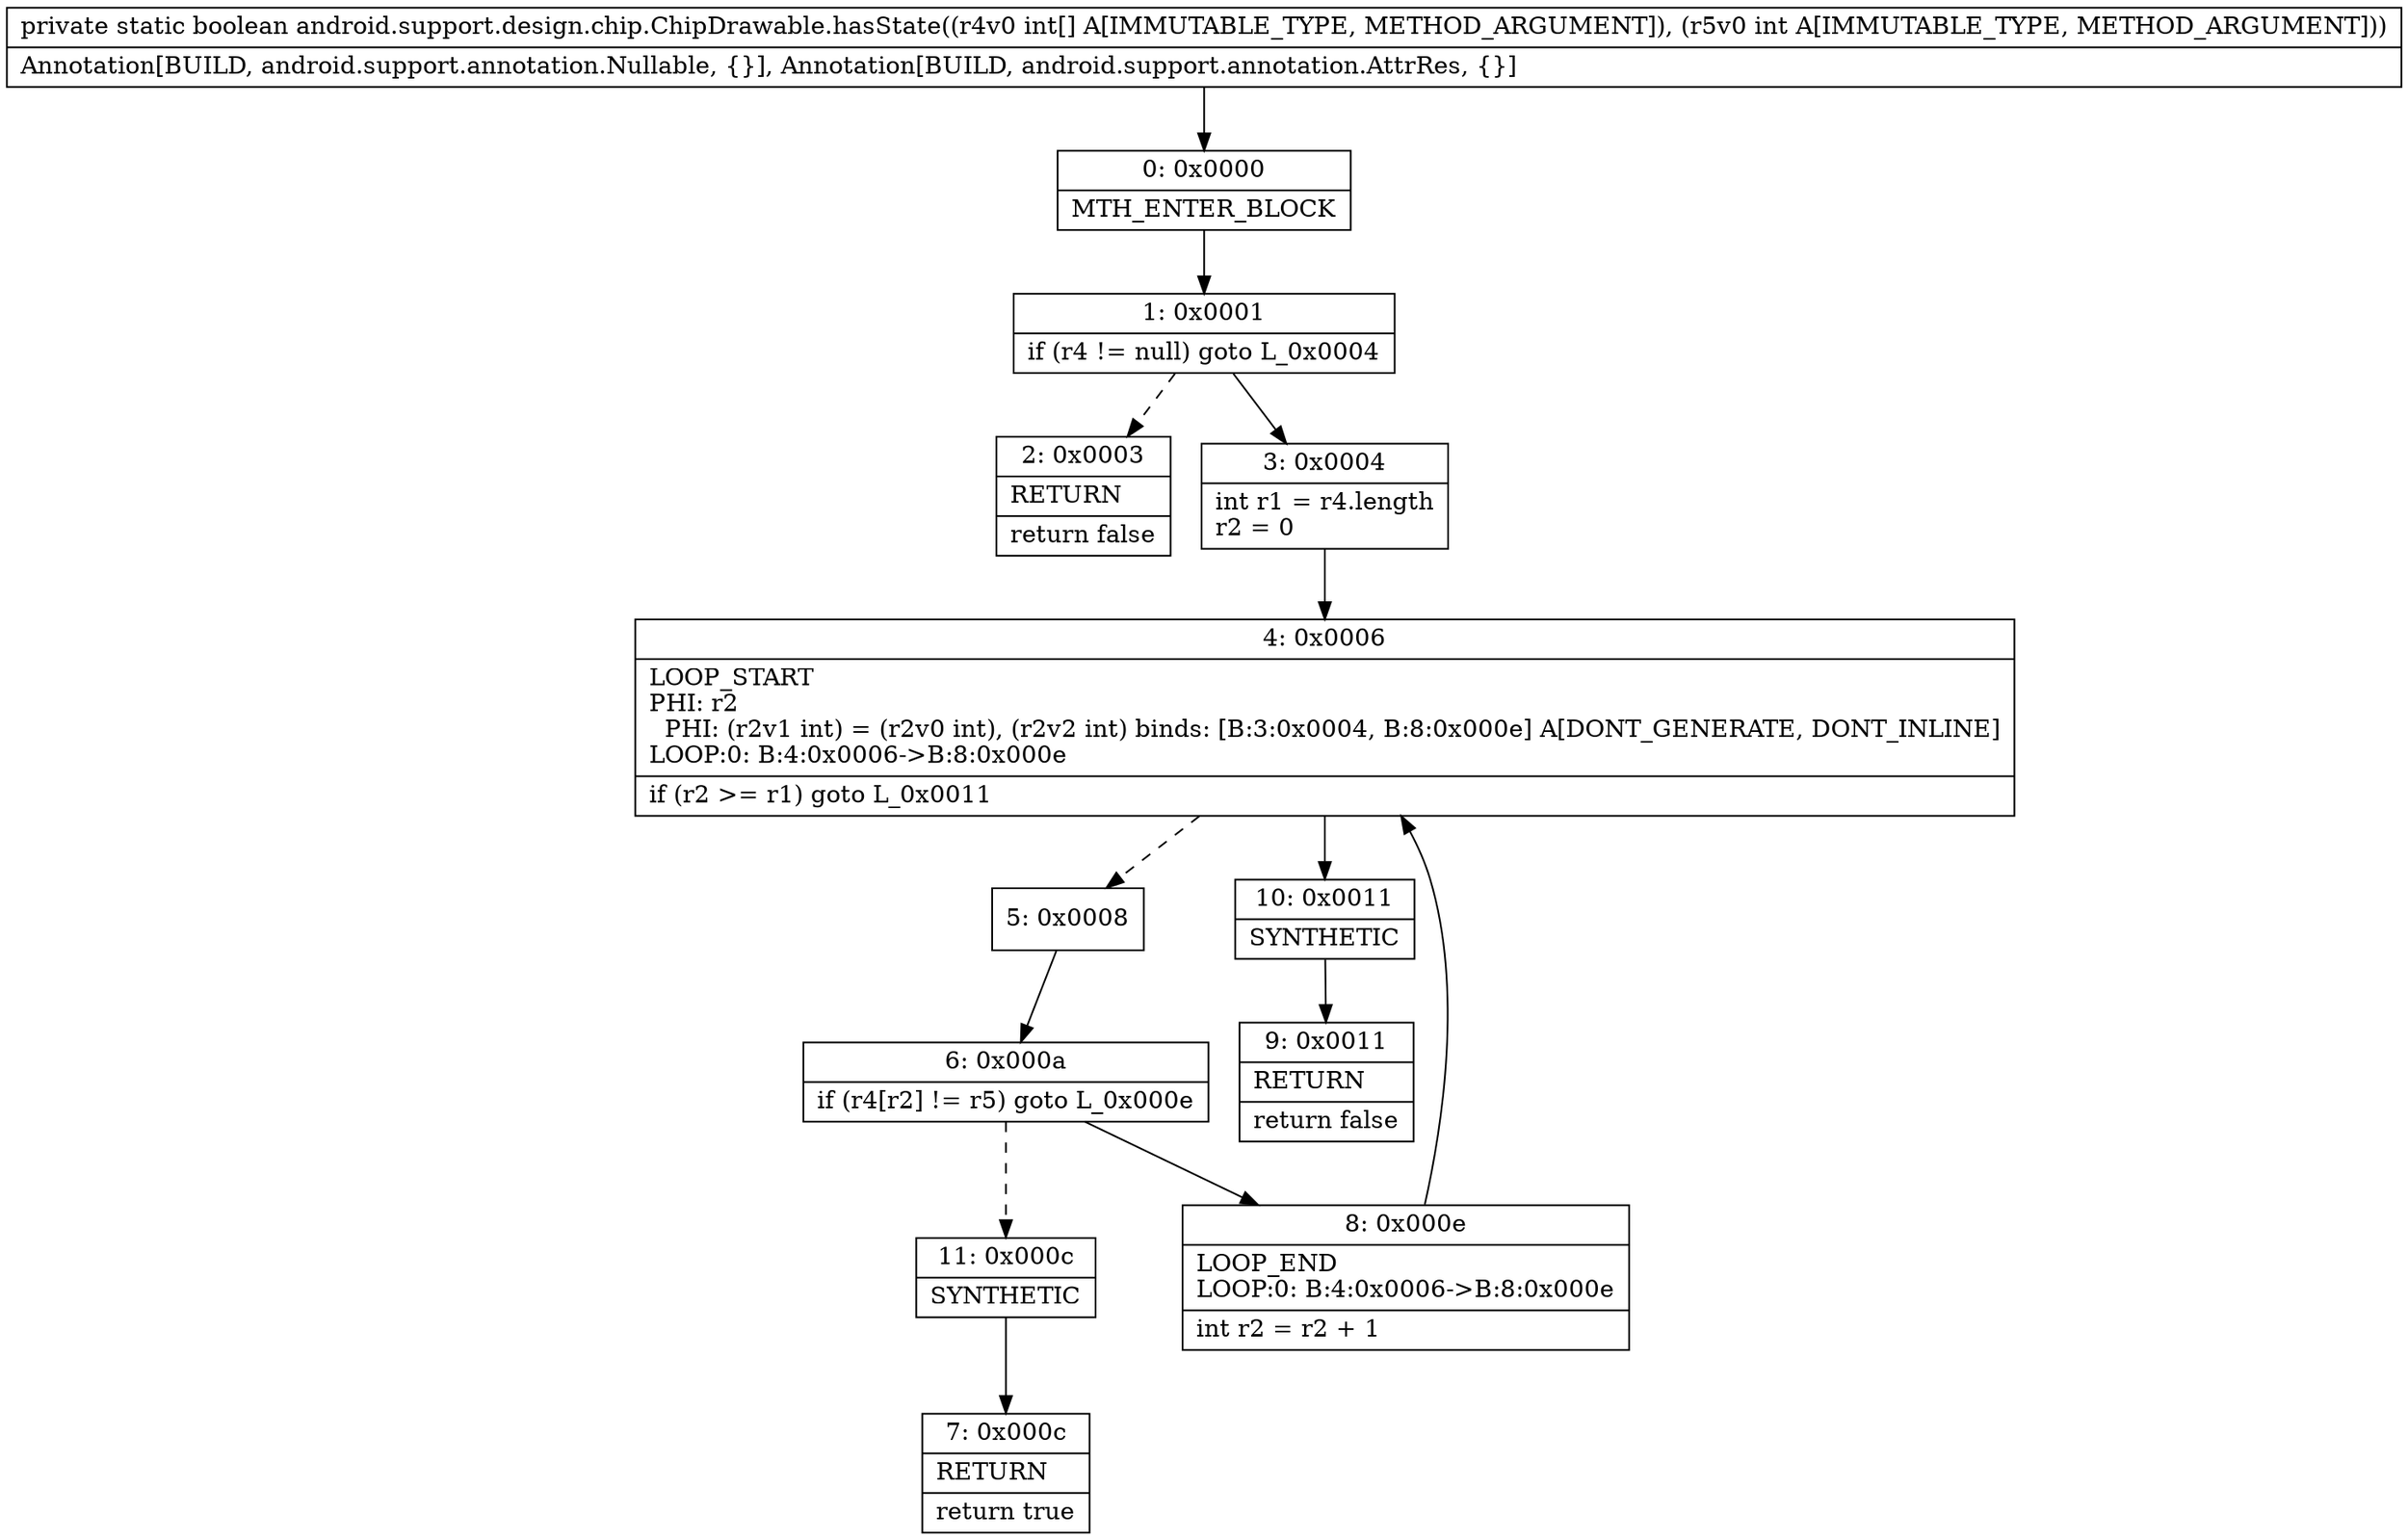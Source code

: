 digraph "CFG forandroid.support.design.chip.ChipDrawable.hasState([II)Z" {
Node_0 [shape=record,label="{0\:\ 0x0000|MTH_ENTER_BLOCK\l}"];
Node_1 [shape=record,label="{1\:\ 0x0001|if (r4 != null) goto L_0x0004\l}"];
Node_2 [shape=record,label="{2\:\ 0x0003|RETURN\l|return false\l}"];
Node_3 [shape=record,label="{3\:\ 0x0004|int r1 = r4.length\lr2 = 0\l}"];
Node_4 [shape=record,label="{4\:\ 0x0006|LOOP_START\lPHI: r2 \l  PHI: (r2v1 int) = (r2v0 int), (r2v2 int) binds: [B:3:0x0004, B:8:0x000e] A[DONT_GENERATE, DONT_INLINE]\lLOOP:0: B:4:0x0006\-\>B:8:0x000e\l|if (r2 \>= r1) goto L_0x0011\l}"];
Node_5 [shape=record,label="{5\:\ 0x0008}"];
Node_6 [shape=record,label="{6\:\ 0x000a|if (r4[r2] != r5) goto L_0x000e\l}"];
Node_7 [shape=record,label="{7\:\ 0x000c|RETURN\l|return true\l}"];
Node_8 [shape=record,label="{8\:\ 0x000e|LOOP_END\lLOOP:0: B:4:0x0006\-\>B:8:0x000e\l|int r2 = r2 + 1\l}"];
Node_9 [shape=record,label="{9\:\ 0x0011|RETURN\l|return false\l}"];
Node_10 [shape=record,label="{10\:\ 0x0011|SYNTHETIC\l}"];
Node_11 [shape=record,label="{11\:\ 0x000c|SYNTHETIC\l}"];
MethodNode[shape=record,label="{private static boolean android.support.design.chip.ChipDrawable.hasState((r4v0 int[] A[IMMUTABLE_TYPE, METHOD_ARGUMENT]), (r5v0 int A[IMMUTABLE_TYPE, METHOD_ARGUMENT]))  | Annotation[BUILD, android.support.annotation.Nullable, \{\}], Annotation[BUILD, android.support.annotation.AttrRes, \{\}]\l}"];
MethodNode -> Node_0;
Node_0 -> Node_1;
Node_1 -> Node_2[style=dashed];
Node_1 -> Node_3;
Node_3 -> Node_4;
Node_4 -> Node_5[style=dashed];
Node_4 -> Node_10;
Node_5 -> Node_6;
Node_6 -> Node_8;
Node_6 -> Node_11[style=dashed];
Node_8 -> Node_4;
Node_10 -> Node_9;
Node_11 -> Node_7;
}

